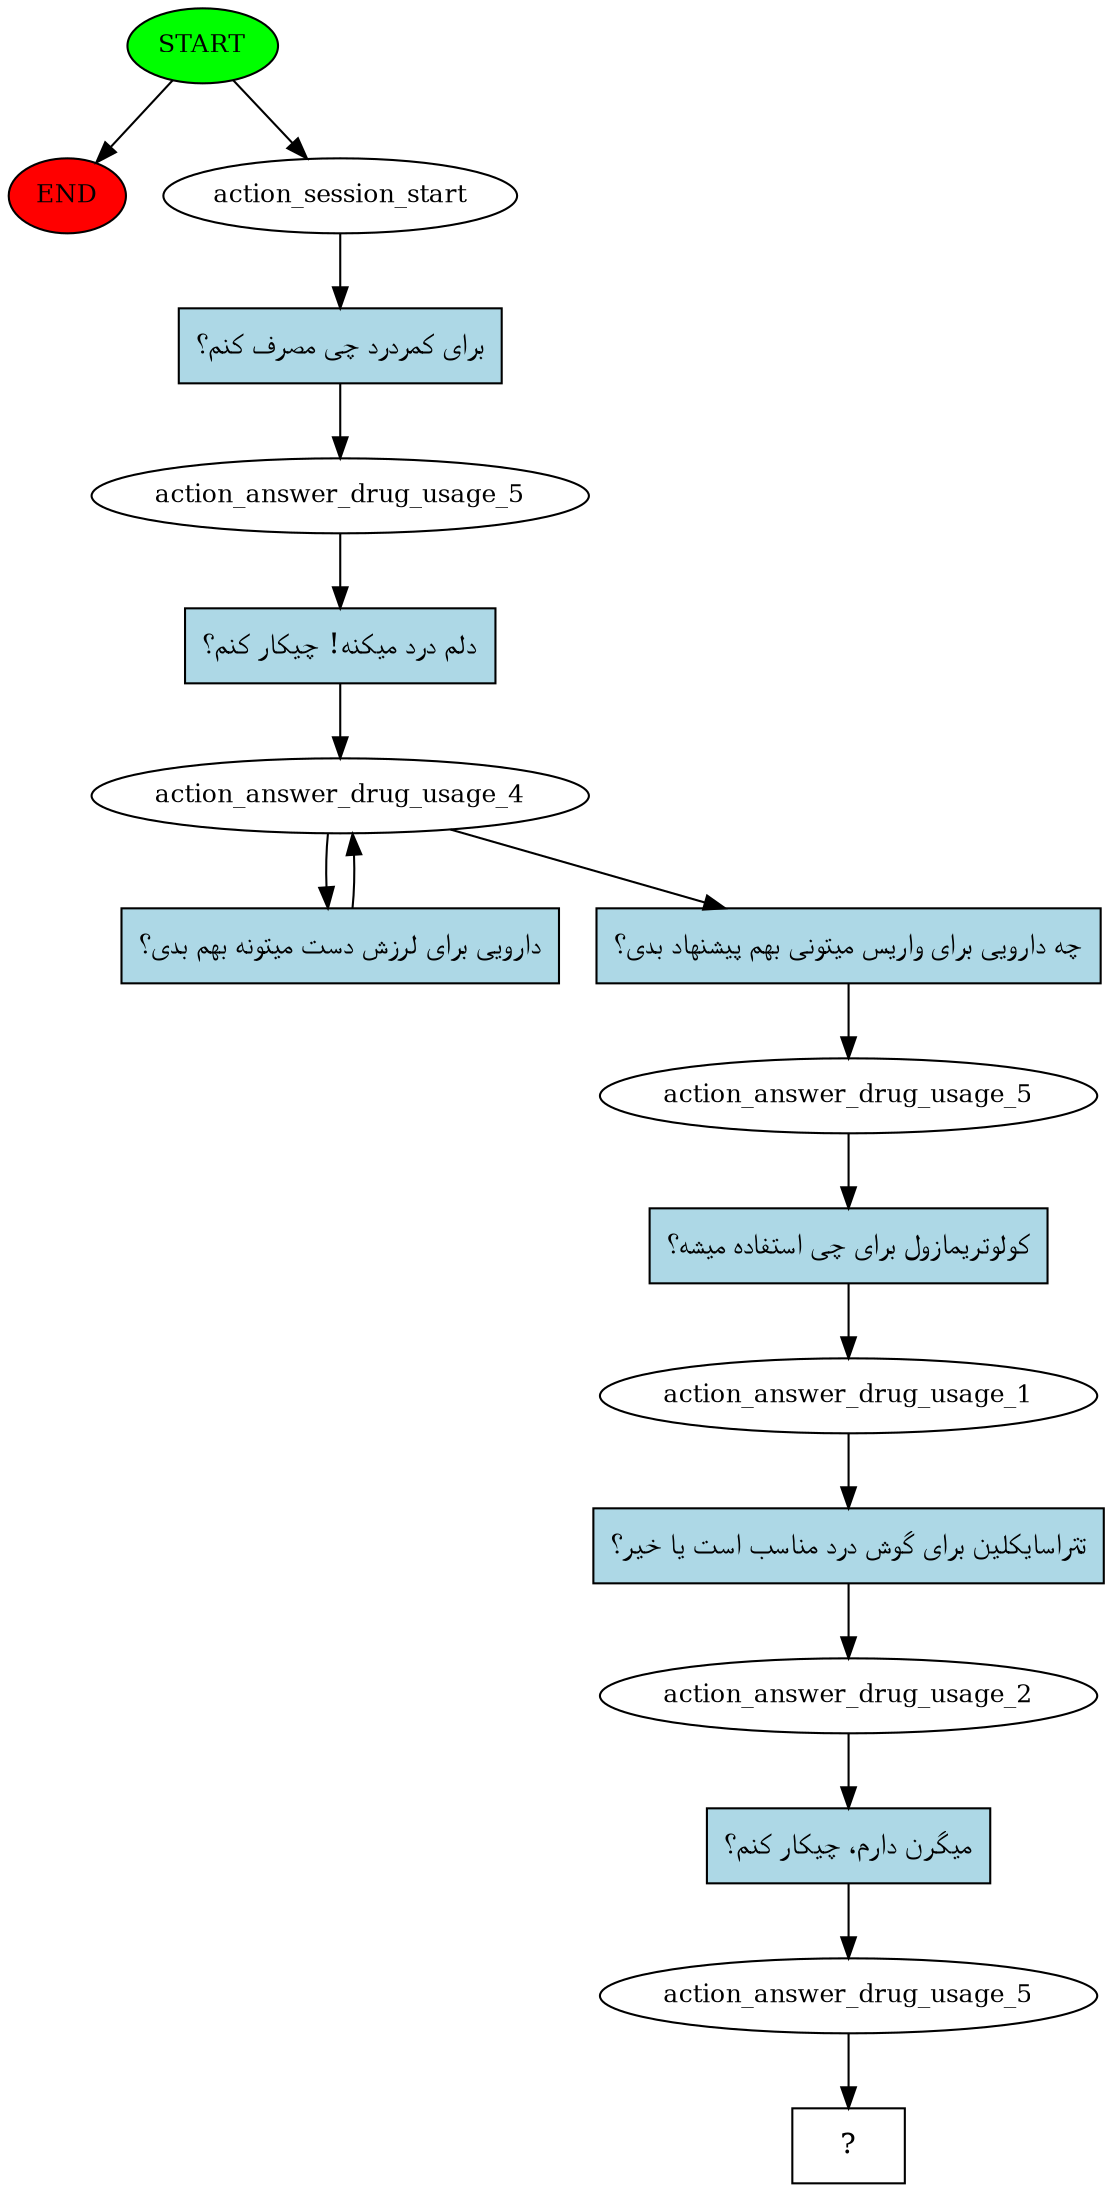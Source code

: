 digraph  {
0 [class="start active", fillcolor=green, fontsize=12, label=START, style=filled];
"-1" [class=end, fillcolor=red, fontsize=12, label=END, style=filled];
1 [class=active, fontsize=12, label=action_session_start];
2 [class=active, fontsize=12, label=action_answer_drug_usage_5];
3 [class=active, fontsize=12, label=action_answer_drug_usage_4];
6 [class=active, fontsize=12, label=action_answer_drug_usage_5];
7 [class=active, fontsize=12, label=action_answer_drug_usage_1];
8 [class=active, fontsize=12, label=action_answer_drug_usage_2];
9 [class=active, fontsize=12, label=action_answer_drug_usage_5];
10 [class="intent dashed active", label="  ?  ", shape=rect];
11 [class="intent active", fillcolor=lightblue, label="برای کمردرد چی مصرف کنم؟", shape=rect, style=filled];
12 [class="intent active", fillcolor=lightblue, label="دلم درد میکنه! چیکار کنم؟", shape=rect, style=filled];
13 [class="intent active", fillcolor=lightblue, label="دارویی برای لرزش دست میتونه بهم بدی؟", shape=rect, style=filled];
14 [class="intent active", fillcolor=lightblue, label="چه دارویی برای واریس میتونی بهم پیشنهاد بدی؟", shape=rect, style=filled];
15 [class="intent active", fillcolor=lightblue, label="کولوتریمازول برای چی استفاده میشه؟", shape=rect, style=filled];
16 [class="intent active", fillcolor=lightblue, label="تتراسایکلین برای گوش درد مناسب است یا خیر؟", shape=rect, style=filled];
17 [class="intent active", fillcolor=lightblue, label="میگرن دارم، چیکار کنم؟", shape=rect, style=filled];
0 -> "-1"  [class="", key=NONE, label=""];
0 -> 1  [class=active, key=NONE, label=""];
1 -> 11  [class=active, key=0];
2 -> 12  [class=active, key=0];
3 -> 13  [class=active, key=0];
3 -> 14  [class=active, key=0];
6 -> 15  [class=active, key=0];
7 -> 16  [class=active, key=0];
8 -> 17  [class=active, key=0];
9 -> 10  [class=active, key=NONE, label=""];
11 -> 2  [class=active, key=0];
12 -> 3  [class=active, key=0];
13 -> 3  [class=active, key=0];
14 -> 6  [class=active, key=0];
15 -> 7  [class=active, key=0];
16 -> 8  [class=active, key=0];
17 -> 9  [class=active, key=0];
}
